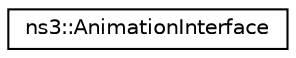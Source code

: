 digraph "Graphical Class Hierarchy"
{
 // LATEX_PDF_SIZE
  edge [fontname="Helvetica",fontsize="10",labelfontname="Helvetica",labelfontsize="10"];
  node [fontname="Helvetica",fontsize="10",shape=record];
  rankdir="LR";
  Node0 [label="ns3::AnimationInterface",height=0.2,width=0.4,color="black", fillcolor="white", style="filled",URL="$classns3_1_1_animation_interface.html",tooltip="Interface to network animator."];
}
